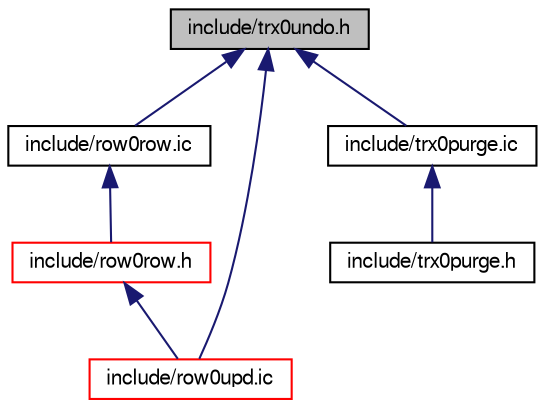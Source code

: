 digraph "include/trx0undo.h"
{
  bgcolor="transparent";
  edge [fontname="FreeSans",fontsize="10",labelfontname="FreeSans",labelfontsize="10"];
  node [fontname="FreeSans",fontsize="10",shape=record];
  Node1 [label="include/trx0undo.h",height=0.2,width=0.4,color="black", fillcolor="grey75", style="filled" fontcolor="black"];
  Node1 -> Node2 [dir="back",color="midnightblue",fontsize="10",style="solid",fontname="FreeSans"];
  Node2 [label="include/row0row.ic",height=0.2,width=0.4,color="black",URL="$row0row_8ic.html"];
  Node2 -> Node3 [dir="back",color="midnightblue",fontsize="10",style="solid",fontname="FreeSans"];
  Node3 [label="include/row0row.h",height=0.2,width=0.4,color="red",URL="$row0row_8h.html"];
  Node3 -> Node4 [dir="back",color="midnightblue",fontsize="10",style="solid",fontname="FreeSans"];
  Node4 [label="include/row0upd.ic",height=0.2,width=0.4,color="red",URL="$row0upd_8ic.html"];
  Node1 -> Node4 [dir="back",color="midnightblue",fontsize="10",style="solid",fontname="FreeSans"];
  Node1 -> Node5 [dir="back",color="midnightblue",fontsize="10",style="solid",fontname="FreeSans"];
  Node5 [label="include/trx0purge.ic",height=0.2,width=0.4,color="black",URL="$trx0purge_8ic.html"];
  Node5 -> Node6 [dir="back",color="midnightblue",fontsize="10",style="solid",fontname="FreeSans"];
  Node6 [label="include/trx0purge.h",height=0.2,width=0.4,color="black",URL="$trx0purge_8h.html"];
}

